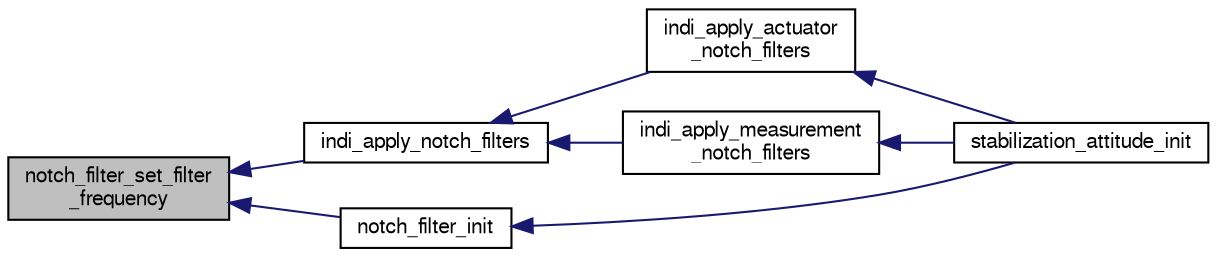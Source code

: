 digraph "notch_filter_set_filter_frequency"
{
  edge [fontname="FreeSans",fontsize="10",labelfontname="FreeSans",labelfontsize="10"];
  node [fontname="FreeSans",fontsize="10",shape=record];
  rankdir="LR";
  Node1 [label="notch_filter_set_filter\l_frequency",height=0.2,width=0.4,color="black", fillcolor="grey75", style="filled", fontcolor="black"];
  Node1 -> Node2 [dir="back",color="midnightblue",fontsize="10",style="solid",fontname="FreeSans"];
  Node2 [label="indi_apply_notch_filters",height=0.2,width=0.4,color="black", fillcolor="white", style="filled",URL="$stabilization__attitude__heli__indi_8c.html#ae40a646e45b54cc4e58115cc1942a52e"];
  Node2 -> Node3 [dir="back",color="midnightblue",fontsize="10",style="solid",fontname="FreeSans"];
  Node3 [label="indi_apply_actuator\l_notch_filters",height=0.2,width=0.4,color="black", fillcolor="white", style="filled",URL="$stabilization__attitude__heli__indi_8c.html#ad77ea80be5e374a31b3c692012c3cda8"];
  Node3 -> Node4 [dir="back",color="midnightblue",fontsize="10",style="solid",fontname="FreeSans"];
  Node4 [label="stabilization_attitude_init",height=0.2,width=0.4,color="black", fillcolor="white", style="filled",URL="$stabilization__attitude__heli__indi_8c.html#a03d27593d891182c04fc5337766733d1",tooltip="stabilization_attitude_init "];
  Node2 -> Node5 [dir="back",color="midnightblue",fontsize="10",style="solid",fontname="FreeSans"];
  Node5 [label="indi_apply_measurement\l_notch_filters",height=0.2,width=0.4,color="black", fillcolor="white", style="filled",URL="$stabilization__attitude__heli__indi_8c.html#a05bb204a4d2a9154f5a62904bb921278"];
  Node5 -> Node4 [dir="back",color="midnightblue",fontsize="10",style="solid",fontname="FreeSans"];
  Node1 -> Node6 [dir="back",color="midnightblue",fontsize="10",style="solid",fontname="FreeSans"];
  Node6 [label="notch_filter_init",height=0.2,width=0.4,color="black", fillcolor="white", style="filled",URL="$notch__filter_8h.html#af50ebbdb691b29bda4339609b8c7a2ad",tooltip="Initialize second order notch filter. "];
  Node6 -> Node4 [dir="back",color="midnightblue",fontsize="10",style="solid",fontname="FreeSans"];
}

